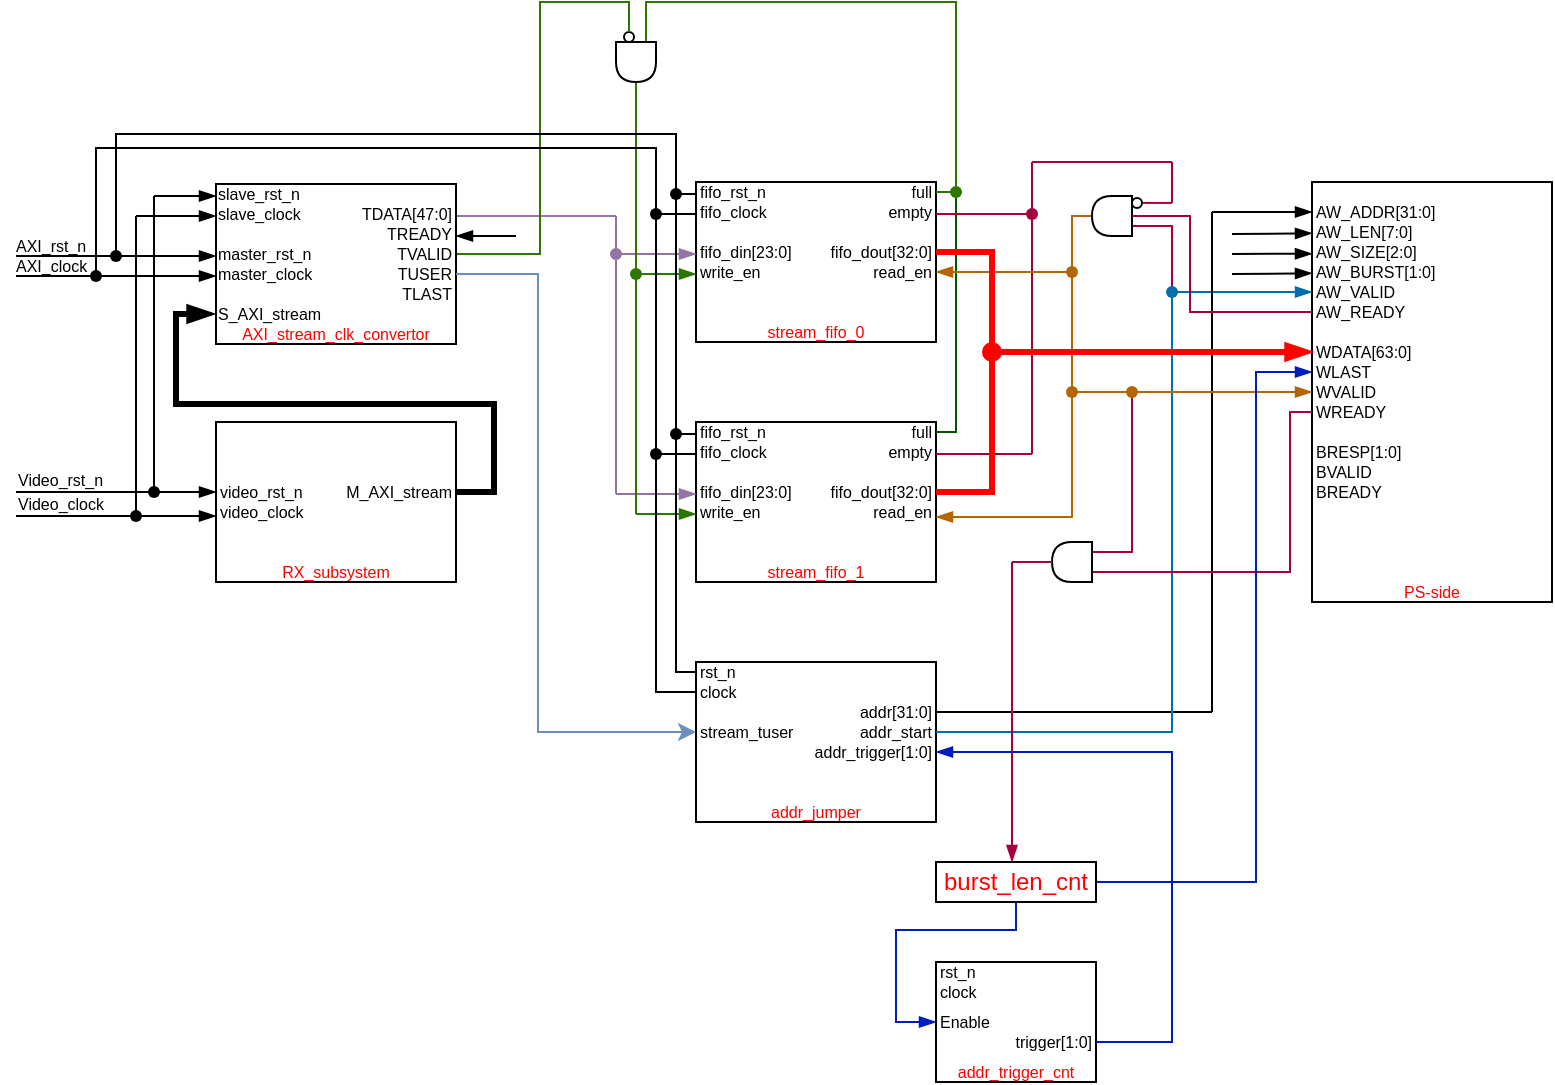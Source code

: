 <mxfile version="22.1.0" type="github">
  <diagram name="Page-1" id="T_trgYmUdFwbFkKvSS2j">
    <mxGraphModel dx="192" dy="68" grid="1" gridSize="1" guides="1" tooltips="1" connect="1" arrows="1" fold="1" page="1" pageScale="1" pageWidth="1100" pageHeight="850" math="0" shadow="0">
      <root>
        <mxCell id="0" />
        <mxCell id="1" parent="0" />
        <mxCell id="fTM0DNvJYfySXZwp9rKw-4" value="" style="group;movable=0;resizable=0;rotatable=0;deletable=0;editable=0;locked=1;connectable=0;rounded=0;" parent="1" vertex="1" connectable="0">
          <mxGeometry x="502" y="200" width="120" height="80" as="geometry" />
        </mxCell>
        <mxCell id="fTM0DNvJYfySXZwp9rKw-5" value="" style="rounded=0;whiteSpace=wrap;html=1;points=[[0,0.25,0,0,0],[0,0.5,0,0,0],[0,0.75,0,0,0],[0.25,0,0,0,0],[0.25,1,0,0,0],[0.5,0,0,0,0],[0.5,1,0,0,0],[0.75,0,0,0,0],[0.75,1,0,0,0],[1,0,0,0,0],[1,0.25,0,0,0],[1,0.5,0,0,0],[1,0.75,0,0,0],[1,1,0,0,0]];movable=1;resizable=1;rotatable=1;deletable=1;editable=1;locked=0;connectable=1;" parent="fTM0DNvJYfySXZwp9rKw-4" vertex="1">
          <mxGeometry width="120" height="80" as="geometry" />
        </mxCell>
        <mxCell id="fTM0DNvJYfySXZwp9rKw-6" value="&lt;font style=&quot;font-size: 8px;&quot;&gt;fifo_din[23:0]&lt;/font&gt;" style="text;html=1;strokeColor=none;fillColor=none;align=left;verticalAlign=middle;whiteSpace=wrap;rounded=0;strokeWidth=0;fontSize=8;horizontal=1;movable=1;resizable=1;rotatable=1;deletable=1;editable=1;locked=0;connectable=1;" parent="fTM0DNvJYfySXZwp9rKw-4" vertex="1">
          <mxGeometry y="30" width="60" height="10" as="geometry" />
        </mxCell>
        <mxCell id="fTM0DNvJYfySXZwp9rKw-7" value="&lt;font style=&quot;font-size: 8px;&quot;&gt;write_en&lt;/font&gt;" style="text;html=1;strokeColor=none;fillColor=none;align=left;verticalAlign=middle;whiteSpace=wrap;rounded=0;strokeWidth=0;fontSize=8;horizontal=1;movable=1;resizable=1;rotatable=1;deletable=1;editable=1;locked=0;connectable=1;" parent="fTM0DNvJYfySXZwp9rKw-4" vertex="1">
          <mxGeometry y="40" width="60" height="10" as="geometry" />
        </mxCell>
        <mxCell id="fTM0DNvJYfySXZwp9rKw-8" value="&lt;font style=&quot;font-size: 8px;&quot;&gt;fifo_dout[32:0]&lt;/font&gt;" style="text;html=1;strokeColor=none;fillColor=none;align=right;verticalAlign=middle;whiteSpace=wrap;rounded=0;strokeWidth=0;fontSize=8;horizontal=1;movable=1;resizable=1;rotatable=1;deletable=1;editable=1;locked=0;connectable=1;" parent="fTM0DNvJYfySXZwp9rKw-4" vertex="1">
          <mxGeometry x="60" y="30" width="60" height="10" as="geometry" />
        </mxCell>
        <mxCell id="fTM0DNvJYfySXZwp9rKw-9" value="&lt;font style=&quot;font-size: 8px;&quot;&gt;full&lt;/font&gt;" style="text;html=1;strokeColor=none;fillColor=none;align=right;verticalAlign=middle;whiteSpace=wrap;rounded=0;strokeWidth=0;fontSize=8;horizontal=1;movable=1;resizable=1;rotatable=1;deletable=1;editable=1;locked=0;connectable=1;" parent="fTM0DNvJYfySXZwp9rKw-4" vertex="1">
          <mxGeometry x="60" width="60" height="10" as="geometry" />
        </mxCell>
        <mxCell id="fTM0DNvJYfySXZwp9rKw-10" value="&lt;font style=&quot;font-size: 8px;&quot;&gt;empty&lt;/font&gt;" style="text;html=1;strokeColor=none;fillColor=none;align=right;verticalAlign=middle;whiteSpace=wrap;rounded=0;strokeWidth=0;fontSize=8;horizontal=1;movable=1;resizable=1;rotatable=1;deletable=1;editable=1;locked=0;connectable=1;" parent="fTM0DNvJYfySXZwp9rKw-4" vertex="1">
          <mxGeometry x="60" y="10" width="60" height="10" as="geometry" />
        </mxCell>
        <mxCell id="fTM0DNvJYfySXZwp9rKw-11" value="&lt;font style=&quot;font-size: 8px;&quot;&gt;read_en&lt;/font&gt;" style="text;html=1;strokeColor=none;fillColor=none;align=right;verticalAlign=middle;whiteSpace=wrap;rounded=0;strokeWidth=0;fontSize=8;horizontal=1;movable=1;resizable=1;rotatable=1;deletable=1;editable=1;locked=0;connectable=1;" parent="fTM0DNvJYfySXZwp9rKw-4" vertex="1">
          <mxGeometry x="60" y="40" width="60" height="10" as="geometry" />
        </mxCell>
        <mxCell id="fTM0DNvJYfySXZwp9rKw-12" value="fifo_clock" style="text;html=1;strokeColor=none;fillColor=none;align=left;verticalAlign=middle;whiteSpace=wrap;rounded=0;strokeWidth=0;fontSize=8;horizontal=1;movable=1;resizable=1;rotatable=1;deletable=1;editable=1;locked=0;connectable=1;" parent="fTM0DNvJYfySXZwp9rKw-4" vertex="1">
          <mxGeometry y="10" width="60" height="10" as="geometry" />
        </mxCell>
        <mxCell id="fTM0DNvJYfySXZwp9rKw-13" value="fifo_rst_n" style="text;html=1;strokeColor=none;fillColor=none;align=left;verticalAlign=middle;whiteSpace=wrap;rounded=0;strokeWidth=0;fontSize=8;horizontal=1;movable=1;resizable=1;rotatable=1;deletable=1;editable=1;locked=0;connectable=1;" parent="fTM0DNvJYfySXZwp9rKw-4" vertex="1">
          <mxGeometry width="60" height="10" as="geometry" />
        </mxCell>
        <mxCell id="fTM0DNvJYfySXZwp9rKw-14" value="&lt;font color=&quot;#ff0000&quot;&gt;stream_fifo_0&lt;/font&gt;" style="text;html=1;strokeColor=none;fillColor=none;align=center;verticalAlign=middle;whiteSpace=wrap;rounded=0;fontSize=8;movable=1;resizable=1;rotatable=1;deletable=1;editable=1;locked=0;connectable=1;" parent="fTM0DNvJYfySXZwp9rKw-4" vertex="1">
          <mxGeometry x="30" y="70" width="60" height="10" as="geometry" />
        </mxCell>
        <mxCell id="fTM0DNvJYfySXZwp9rKw-15" value="" style="group;movable=0;resizable=0;rotatable=0;deletable=0;editable=0;locked=1;connectable=0;rounded=0;" parent="1" vertex="1" connectable="0">
          <mxGeometry x="502" y="440" width="120" height="80" as="geometry" />
        </mxCell>
        <mxCell id="fTM0DNvJYfySXZwp9rKw-16" value="" style="rounded=0;whiteSpace=wrap;html=1;movable=1;resizable=1;rotatable=1;deletable=1;editable=1;locked=0;connectable=1;" parent="fTM0DNvJYfySXZwp9rKw-15" vertex="1">
          <mxGeometry width="120" height="80" as="geometry" />
        </mxCell>
        <mxCell id="fTM0DNvJYfySXZwp9rKw-17" value="&lt;font style=&quot;font-size: 8px;&quot;&gt;stream_tuser&lt;/font&gt;" style="text;html=1;strokeColor=none;fillColor=none;align=left;verticalAlign=middle;whiteSpace=wrap;rounded=0;strokeWidth=0;fontSize=8;horizontal=1;movable=1;resizable=1;rotatable=1;deletable=1;editable=1;locked=0;connectable=1;" parent="fTM0DNvJYfySXZwp9rKw-15" vertex="1">
          <mxGeometry y="30" width="60" height="10" as="geometry" />
        </mxCell>
        <mxCell id="fTM0DNvJYfySXZwp9rKw-18" value="clock" style="text;html=1;strokeColor=none;fillColor=none;align=left;verticalAlign=middle;whiteSpace=wrap;rounded=0;strokeWidth=0;fontSize=8;horizontal=1;movable=1;resizable=1;rotatable=1;deletable=1;editable=1;locked=0;connectable=1;" parent="fTM0DNvJYfySXZwp9rKw-15" vertex="1">
          <mxGeometry y="10" width="60" height="10" as="geometry" />
        </mxCell>
        <mxCell id="fTM0DNvJYfySXZwp9rKw-19" value="rst_n" style="text;html=1;strokeColor=none;fillColor=none;align=left;verticalAlign=middle;whiteSpace=wrap;rounded=0;strokeWidth=0;fontSize=8;horizontal=1;movable=1;resizable=1;rotatable=1;deletable=1;editable=1;locked=0;connectable=1;" parent="fTM0DNvJYfySXZwp9rKw-15" vertex="1">
          <mxGeometry width="60" height="10" as="geometry" />
        </mxCell>
        <mxCell id="fTM0DNvJYfySXZwp9rKw-20" value="&lt;font style=&quot;font-size: 8px;&quot;&gt;addr_trigger[1:0]&lt;/font&gt;" style="text;html=1;strokeColor=none;fillColor=none;align=right;verticalAlign=middle;whiteSpace=wrap;rounded=0;strokeWidth=0;fontSize=8;horizontal=1;movable=1;resizable=1;rotatable=1;deletable=1;editable=1;locked=0;connectable=1;" parent="fTM0DNvJYfySXZwp9rKw-15" vertex="1">
          <mxGeometry x="60" y="40" width="60" height="10" as="geometry" />
        </mxCell>
        <mxCell id="fTM0DNvJYfySXZwp9rKw-21" value="addr_start" style="text;html=1;strokeColor=none;fillColor=none;align=right;verticalAlign=middle;whiteSpace=wrap;rounded=0;strokeWidth=0;fontSize=8;horizontal=1;movable=1;resizable=1;rotatable=1;deletable=1;editable=1;locked=0;connectable=1;" parent="fTM0DNvJYfySXZwp9rKw-15" vertex="1">
          <mxGeometry x="60" y="30" width="60" height="10" as="geometry" />
        </mxCell>
        <mxCell id="fTM0DNvJYfySXZwp9rKw-22" value="addr[31:0]" style="text;html=1;strokeColor=none;fillColor=none;align=right;verticalAlign=middle;whiteSpace=wrap;rounded=0;strokeWidth=0;fontSize=8;horizontal=1;movable=1;resizable=1;rotatable=1;deletable=1;editable=1;locked=0;connectable=1;" parent="fTM0DNvJYfySXZwp9rKw-15" vertex="1">
          <mxGeometry x="60" y="20" width="60" height="10" as="geometry" />
        </mxCell>
        <mxCell id="fTM0DNvJYfySXZwp9rKw-23" value="&lt;font color=&quot;#ff0000&quot;&gt;addr_jumper&lt;/font&gt;" style="text;html=1;strokeColor=none;fillColor=none;align=center;verticalAlign=middle;whiteSpace=wrap;rounded=0;fontSize=8;movable=1;resizable=1;rotatable=1;deletable=1;editable=1;locked=0;connectable=1;" parent="fTM0DNvJYfySXZwp9rKw-15" vertex="1">
          <mxGeometry x="30" y="70" width="60" height="10" as="geometry" />
        </mxCell>
        <mxCell id="fTM0DNvJYfySXZwp9rKw-24" value="" style="group;movable=0;resizable=0;rotatable=0;deletable=0;editable=0;locked=1;connectable=0;rounded=0;" parent="1" vertex="1" connectable="0">
          <mxGeometry x="502" y="320" width="120" height="80" as="geometry" />
        </mxCell>
        <mxCell id="fTM0DNvJYfySXZwp9rKw-25" value="" style="rounded=0;whiteSpace=wrap;html=1;points=[[0,0.25,0,0,0],[0,0.5,0,0,0],[0,0.75,0,0,0],[0.25,0,0,0,0],[0.25,1,0,0,0],[0.5,0,0,0,0],[0.5,1,0,0,0],[0.75,0,0,0,0],[0.75,1,0,0,0],[1,0,0,0,0],[1,0.25,0,0,0],[1,0.5,0,0,0],[1,0.75,0,0,0],[1,1,0,0,0]];movable=1;resizable=1;rotatable=1;deletable=1;editable=1;locked=0;connectable=1;" parent="fTM0DNvJYfySXZwp9rKw-24" vertex="1">
          <mxGeometry width="120" height="80" as="geometry" />
        </mxCell>
        <mxCell id="fTM0DNvJYfySXZwp9rKw-26" value="&lt;font style=&quot;font-size: 8px;&quot;&gt;fifo_din[23:0]&lt;/font&gt;" style="text;html=1;strokeColor=none;fillColor=none;align=left;verticalAlign=middle;whiteSpace=wrap;rounded=0;strokeWidth=0;fontSize=8;horizontal=1;movable=1;resizable=1;rotatable=1;deletable=1;editable=1;locked=0;connectable=1;" parent="fTM0DNvJYfySXZwp9rKw-24" vertex="1">
          <mxGeometry y="30" width="60" height="10" as="geometry" />
        </mxCell>
        <mxCell id="fTM0DNvJYfySXZwp9rKw-27" value="&lt;font style=&quot;font-size: 8px;&quot;&gt;write_en&lt;/font&gt;" style="text;html=1;strokeColor=none;fillColor=none;align=left;verticalAlign=middle;whiteSpace=wrap;rounded=0;strokeWidth=0;fontSize=8;horizontal=1;movable=1;resizable=1;rotatable=1;deletable=1;editable=1;locked=0;connectable=1;" parent="fTM0DNvJYfySXZwp9rKw-24" vertex="1">
          <mxGeometry y="40" width="60" height="10" as="geometry" />
        </mxCell>
        <mxCell id="fTM0DNvJYfySXZwp9rKw-28" value="&lt;font style=&quot;font-size: 8px;&quot;&gt;fifo_dout[32:0]&lt;/font&gt;" style="text;html=1;strokeColor=none;fillColor=none;align=right;verticalAlign=middle;whiteSpace=wrap;rounded=0;strokeWidth=0;fontSize=8;horizontal=1;movable=1;resizable=1;rotatable=1;deletable=1;editable=1;locked=0;connectable=1;" parent="fTM0DNvJYfySXZwp9rKw-24" vertex="1">
          <mxGeometry x="60" y="30" width="60" height="10" as="geometry" />
        </mxCell>
        <mxCell id="fTM0DNvJYfySXZwp9rKw-29" value="&lt;font style=&quot;font-size: 8px;&quot;&gt;full&lt;/font&gt;" style="text;html=1;strokeColor=none;fillColor=none;align=right;verticalAlign=middle;whiteSpace=wrap;rounded=0;strokeWidth=0;fontSize=8;horizontal=1;movable=1;resizable=1;rotatable=1;deletable=1;editable=1;locked=0;connectable=1;" parent="fTM0DNvJYfySXZwp9rKw-24" vertex="1">
          <mxGeometry x="60" width="60" height="10" as="geometry" />
        </mxCell>
        <mxCell id="fTM0DNvJYfySXZwp9rKw-30" value="&lt;font style=&quot;font-size: 8px;&quot;&gt;empty&lt;/font&gt;" style="text;html=1;strokeColor=none;fillColor=none;align=right;verticalAlign=middle;whiteSpace=wrap;rounded=0;strokeWidth=0;fontSize=8;horizontal=1;movable=1;resizable=1;rotatable=1;deletable=1;editable=1;locked=0;connectable=1;" parent="fTM0DNvJYfySXZwp9rKw-24" vertex="1">
          <mxGeometry x="60" y="10" width="60" height="10" as="geometry" />
        </mxCell>
        <mxCell id="fTM0DNvJYfySXZwp9rKw-31" value="&lt;font style=&quot;font-size: 8px;&quot;&gt;read_en&lt;/font&gt;" style="text;html=1;strokeColor=none;fillColor=none;align=right;verticalAlign=middle;whiteSpace=wrap;rounded=0;strokeWidth=0;fontSize=8;horizontal=1;movable=1;resizable=1;rotatable=1;deletable=1;editable=1;locked=0;connectable=1;" parent="fTM0DNvJYfySXZwp9rKw-24" vertex="1">
          <mxGeometry x="60" y="40" width="60" height="10" as="geometry" />
        </mxCell>
        <mxCell id="fTM0DNvJYfySXZwp9rKw-32" value="fifo_clock" style="text;html=1;strokeColor=none;fillColor=none;align=left;verticalAlign=middle;whiteSpace=wrap;rounded=0;strokeWidth=0;fontSize=8;horizontal=1;movable=1;resizable=1;rotatable=1;deletable=1;editable=1;locked=0;connectable=1;" parent="fTM0DNvJYfySXZwp9rKw-24" vertex="1">
          <mxGeometry y="10" width="60" height="10" as="geometry" />
        </mxCell>
        <mxCell id="fTM0DNvJYfySXZwp9rKw-33" value="fifo_rst_n" style="text;html=1;strokeColor=none;fillColor=none;align=left;verticalAlign=middle;whiteSpace=wrap;rounded=0;strokeWidth=0;fontSize=8;horizontal=1;movable=1;resizable=1;rotatable=1;deletable=1;editable=1;locked=0;connectable=1;" parent="fTM0DNvJYfySXZwp9rKw-24" vertex="1">
          <mxGeometry width="60" height="10" as="geometry" />
        </mxCell>
        <mxCell id="fTM0DNvJYfySXZwp9rKw-34" value="&lt;font color=&quot;#ff0000&quot;&gt;stream_fifo_1&lt;/font&gt;" style="text;html=1;strokeColor=none;fillColor=none;align=center;verticalAlign=middle;whiteSpace=wrap;rounded=0;fontSize=8;movable=1;resizable=1;rotatable=1;deletable=1;editable=1;locked=0;connectable=1;" parent="fTM0DNvJYfySXZwp9rKw-24" vertex="1">
          <mxGeometry x="30" y="70" width="60" height="10" as="geometry" />
        </mxCell>
        <mxCell id="fTM0DNvJYfySXZwp9rKw-48" value="" style="group;movable=1;resizable=1;rotatable=1;deletable=1;editable=1;locked=0;connectable=1;rounded=0;" parent="1" vertex="1" connectable="0">
          <mxGeometry x="262" y="320" width="120" height="80" as="geometry" />
        </mxCell>
        <mxCell id="fTM0DNvJYfySXZwp9rKw-49" value="" style="rounded=0;whiteSpace=wrap;html=1;movable=1;resizable=1;rotatable=1;deletable=1;editable=1;locked=0;connectable=1;container=0;" parent="fTM0DNvJYfySXZwp9rKw-48" vertex="1">
          <mxGeometry width="120" height="80" as="geometry" />
        </mxCell>
        <mxCell id="fTM0DNvJYfySXZwp9rKw-50" value="&lt;font style=&quot;font-size: 8px;&quot;&gt;video_rst_n&lt;/font&gt;" style="text;html=1;strokeColor=none;fillColor=none;align=left;verticalAlign=middle;whiteSpace=wrap;rounded=0;strokeWidth=0;fontSize=8;horizontal=1;movable=1;resizable=1;rotatable=1;deletable=1;editable=1;locked=0;connectable=1;container=0;" parent="fTM0DNvJYfySXZwp9rKw-48" vertex="1">
          <mxGeometry y="30" width="60" height="10" as="geometry" />
        </mxCell>
        <mxCell id="fTM0DNvJYfySXZwp9rKw-51" value="M_AXI_stream" style="text;html=1;strokeColor=none;fillColor=none;align=right;verticalAlign=middle;whiteSpace=wrap;rounded=0;strokeWidth=0;fontSize=8;horizontal=1;movable=1;resizable=1;rotatable=1;deletable=1;editable=1;locked=0;connectable=1;container=0;" parent="fTM0DNvJYfySXZwp9rKw-48" vertex="1">
          <mxGeometry x="60" y="30" width="60" height="10" as="geometry" />
        </mxCell>
        <mxCell id="fTM0DNvJYfySXZwp9rKw-52" value="&lt;font color=&quot;#ff0000&quot;&gt;RX_subsystem&lt;/font&gt;" style="text;html=1;strokeColor=none;fillColor=none;align=center;verticalAlign=middle;whiteSpace=wrap;rounded=0;fontSize=8;movable=1;resizable=1;rotatable=1;deletable=1;editable=1;locked=0;connectable=1;container=0;" parent="fTM0DNvJYfySXZwp9rKw-48" vertex="1">
          <mxGeometry x="30" y="70" width="60" height="10" as="geometry" />
        </mxCell>
        <mxCell id="fTM0DNvJYfySXZwp9rKw-53" value="&lt;font style=&quot;font-size: 8px;&quot;&gt;video_clock&lt;/font&gt;" style="text;html=1;strokeColor=none;fillColor=none;align=left;verticalAlign=middle;whiteSpace=wrap;rounded=0;strokeWidth=0;fontSize=8;horizontal=1;movable=1;resizable=1;rotatable=1;deletable=1;editable=1;locked=0;connectable=1;container=0;" parent="fTM0DNvJYfySXZwp9rKw-48" vertex="1">
          <mxGeometry y="40" width="60" height="10" as="geometry" />
        </mxCell>
        <mxCell id="fTM0DNvJYfySXZwp9rKw-59" value="" style="endArrow=blockThin;html=1;rounded=0;endFill=1;movable=1;resizable=1;rotatable=1;deletable=1;editable=1;locked=0;connectable=1;" parent="1" edge="1">
          <mxGeometry width="50" height="50" relative="1" as="geometry">
            <mxPoint x="231" y="207" as="sourcePoint" />
            <mxPoint x="262" y="207" as="targetPoint" />
          </mxGeometry>
        </mxCell>
        <mxCell id="fTM0DNvJYfySXZwp9rKw-60" value="" style="endArrow=blockThin;html=1;rounded=0;endFill=1;movable=1;resizable=1;rotatable=1;deletable=1;editable=1;locked=0;connectable=1;" parent="1" edge="1">
          <mxGeometry width="50" height="50" relative="1" as="geometry">
            <mxPoint x="222" y="217" as="sourcePoint" />
            <mxPoint x="262" y="217" as="targetPoint" />
          </mxGeometry>
        </mxCell>
        <mxCell id="fTM0DNvJYfySXZwp9rKw-61" value="" style="endArrow=blockThin;html=1;rounded=0;endFill=1;movable=1;resizable=1;rotatable=1;deletable=1;editable=1;locked=0;connectable=1;" parent="1" edge="1">
          <mxGeometry width="50" height="50" relative="1" as="geometry">
            <mxPoint x="162" y="237" as="sourcePoint" />
            <mxPoint x="262" y="237" as="targetPoint" />
          </mxGeometry>
        </mxCell>
        <mxCell id="fTM0DNvJYfySXZwp9rKw-62" value="" style="endArrow=blockThin;html=1;rounded=0;endFill=1;movable=1;resizable=1;rotatable=1;deletable=1;editable=1;locked=0;connectable=1;" parent="1" source="fTM0DNvJYfySXZwp9rKw-103" edge="1">
          <mxGeometry width="50" height="50" relative="1" as="geometry">
            <mxPoint x="162" y="247" as="sourcePoint" />
            <mxPoint x="262" y="247" as="targetPoint" />
          </mxGeometry>
        </mxCell>
        <mxCell id="fTM0DNvJYfySXZwp9rKw-63" value="" style="endArrow=none;html=1;rounded=0;startArrow=none;startFill=0;movable=1;resizable=1;rotatable=1;deletable=1;editable=1;locked=0;connectable=1;" parent="1" edge="1">
          <mxGeometry width="50" height="50" relative="1" as="geometry">
            <mxPoint x="231" y="207" as="sourcePoint" />
            <mxPoint x="231" y="355" as="targetPoint" />
          </mxGeometry>
        </mxCell>
        <mxCell id="fTM0DNvJYfySXZwp9rKw-64" value="" style="endArrow=none;html=1;rounded=0;startArrow=none;startFill=0;movable=1;resizable=1;rotatable=1;deletable=1;editable=1;locked=0;connectable=1;" parent="1" edge="1">
          <mxGeometry width="50" height="50" relative="1" as="geometry">
            <mxPoint x="222" y="217" as="sourcePoint" />
            <mxPoint x="222" y="367" as="targetPoint" />
          </mxGeometry>
        </mxCell>
        <mxCell id="fTM0DNvJYfySXZwp9rKw-65" value="" style="endArrow=blockThin;html=1;rounded=0;endFill=1;movable=1;resizable=1;rotatable=1;deletable=1;editable=1;locked=0;connectable=1;entryX=0;entryY=0.5;entryDx=0;entryDy=0;" parent="1" target="fTM0DNvJYfySXZwp9rKw-50" edge="1" source="DFjxJVPFyk8L71EdaPLH-11">
          <mxGeometry width="50" height="50" relative="1" as="geometry">
            <mxPoint x="162" y="355" as="sourcePoint" />
            <mxPoint x="262" y="355" as="targetPoint" />
          </mxGeometry>
        </mxCell>
        <mxCell id="fTM0DNvJYfySXZwp9rKw-66" value="" style="endArrow=blockThin;html=1;rounded=0;endFill=1;movable=1;resizable=1;rotatable=1;deletable=1;editable=1;locked=0;connectable=1;" parent="1" edge="1" source="DFjxJVPFyk8L71EdaPLH-13">
          <mxGeometry width="50" height="50" relative="1" as="geometry">
            <mxPoint x="162" y="367" as="sourcePoint" />
            <mxPoint x="262" y="367" as="targetPoint" />
          </mxGeometry>
        </mxCell>
        <mxCell id="fTM0DNvJYfySXZwp9rKw-67" value="Video_rst_n" style="text;html=1;strokeColor=none;fillColor=none;align=left;verticalAlign=middle;whiteSpace=wrap;rounded=0;strokeWidth=0;fontSize=8;horizontal=1;movable=1;resizable=1;rotatable=1;deletable=1;editable=1;locked=0;connectable=1;container=0;" parent="1" vertex="1">
          <mxGeometry x="161" y="344" width="60" height="10" as="geometry" />
        </mxCell>
        <mxCell id="fTM0DNvJYfySXZwp9rKw-68" value="Video_clock" style="text;html=1;strokeColor=none;fillColor=none;align=left;verticalAlign=middle;whiteSpace=wrap;rounded=0;strokeWidth=0;fontSize=8;horizontal=1;movable=1;resizable=1;rotatable=1;deletable=1;editable=1;locked=0;connectable=1;container=0;" parent="1" vertex="1">
          <mxGeometry x="161" y="356" width="60" height="10" as="geometry" />
        </mxCell>
        <mxCell id="fTM0DNvJYfySXZwp9rKw-69" value="AXI_rst_n" style="text;html=1;strokeColor=none;fillColor=none;align=left;verticalAlign=middle;whiteSpace=wrap;rounded=0;strokeWidth=0;fontSize=8;horizontal=1;movable=0;resizable=0;rotatable=0;deletable=0;editable=0;locked=1;connectable=0;container=0;" parent="1" vertex="1">
          <mxGeometry x="160" y="227" width="60" height="10" as="geometry" />
        </mxCell>
        <mxCell id="fTM0DNvJYfySXZwp9rKw-70" value="AXI_clock" style="text;html=1;strokeColor=none;fillColor=none;align=left;verticalAlign=middle;whiteSpace=wrap;rounded=0;strokeWidth=0;fontSize=8;horizontal=1;movable=1;resizable=1;rotatable=1;deletable=1;editable=1;locked=0;connectable=1;container=0;" parent="1" vertex="1">
          <mxGeometry x="160" y="237" width="60" height="10" as="geometry" />
        </mxCell>
        <mxCell id="fTM0DNvJYfySXZwp9rKw-79" value="" style="endArrow=none;html=1;rounded=0;endFill=0;movable=1;resizable=1;rotatable=1;deletable=1;editable=1;locked=0;connectable=1;" parent="1" edge="1">
          <mxGeometry width="50" height="50" relative="1" as="geometry">
            <mxPoint x="502" y="336" as="sourcePoint" />
            <mxPoint x="482" y="336" as="targetPoint" />
          </mxGeometry>
        </mxCell>
        <mxCell id="fTM0DNvJYfySXZwp9rKw-80" value="" style="endArrow=none;html=1;rounded=0;endFill=0;movable=1;resizable=1;rotatable=1;deletable=1;editable=1;locked=0;connectable=1;" parent="1" edge="1">
          <mxGeometry width="50" height="50" relative="1" as="geometry">
            <mxPoint x="502" y="326" as="sourcePoint" />
            <mxPoint x="492" y="326" as="targetPoint" />
          </mxGeometry>
        </mxCell>
        <mxCell id="fTM0DNvJYfySXZwp9rKw-81" value="" style="endArrow=none;html=1;rounded=0;endFill=0;movable=1;resizable=1;rotatable=1;deletable=1;editable=1;locked=0;connectable=1;" parent="1" edge="1">
          <mxGeometry width="50" height="50" relative="1" as="geometry">
            <mxPoint x="502" y="216" as="sourcePoint" />
            <mxPoint x="482" y="216" as="targetPoint" />
          </mxGeometry>
        </mxCell>
        <mxCell id="fTM0DNvJYfySXZwp9rKw-82" value="" style="endArrow=none;html=1;rounded=0;endFill=0;movable=1;resizable=1;rotatable=1;deletable=1;editable=1;locked=0;connectable=1;" parent="1" edge="1">
          <mxGeometry width="50" height="50" relative="1" as="geometry">
            <mxPoint x="502" y="206" as="sourcePoint" />
            <mxPoint x="492" y="206" as="targetPoint" />
          </mxGeometry>
        </mxCell>
        <mxCell id="fTM0DNvJYfySXZwp9rKw-83" value="" style="endArrow=none;html=1;rounded=0;endFill=0;fillColor=#e1d5e7;strokeColor=#9673a6;movable=1;resizable=1;rotatable=1;deletable=1;editable=1;locked=0;connectable=1;" parent="1" edge="1">
          <mxGeometry width="50" height="50" relative="1" as="geometry">
            <mxPoint x="462" y="217" as="sourcePoint" />
            <mxPoint x="382" y="217" as="targetPoint" />
          </mxGeometry>
        </mxCell>
        <mxCell id="fTM0DNvJYfySXZwp9rKw-84" value="" style="endArrow=none;html=1;rounded=0;endFill=0;fillColor=#e1d5e7;strokeColor=#9673a6;movable=1;resizable=1;rotatable=1;deletable=1;editable=1;locked=0;connectable=1;" parent="1" edge="1">
          <mxGeometry width="50" height="50" relative="1" as="geometry">
            <mxPoint x="462" y="217" as="sourcePoint" />
            <mxPoint x="462" y="356" as="targetPoint" />
          </mxGeometry>
        </mxCell>
        <mxCell id="fTM0DNvJYfySXZwp9rKw-85" value="" style="endArrow=none;html=1;rounded=0;endFill=0;fillColor=#e1d5e7;strokeColor=#9673a6;startArrow=blockThin;startFill=1;movable=1;resizable=1;rotatable=1;deletable=1;editable=1;locked=0;connectable=1;" parent="1" edge="1">
          <mxGeometry width="50" height="50" relative="1" as="geometry">
            <mxPoint x="502" y="236" as="sourcePoint" />
            <mxPoint x="462" y="236" as="targetPoint" />
          </mxGeometry>
        </mxCell>
        <mxCell id="fTM0DNvJYfySXZwp9rKw-86" value="" style="endArrow=none;html=1;rounded=0;endFill=0;fillColor=#e1d5e7;strokeColor=#9673a6;startArrow=blockThin;startFill=1;movable=1;resizable=1;rotatable=1;deletable=1;editable=1;locked=0;connectable=1;" parent="1" edge="1">
          <mxGeometry width="50" height="50" relative="1" as="geometry">
            <mxPoint x="502" y="356" as="sourcePoint" />
            <mxPoint x="462" y="356" as="targetPoint" />
          </mxGeometry>
        </mxCell>
        <mxCell id="fTM0DNvJYfySXZwp9rKw-87" value="" style="endArrow=blockThin;html=1;rounded=0;endFill=1;fillColor=#e1d5e7;strokeColor=#000000;startArrow=none;startFill=0;movable=1;resizable=1;rotatable=1;deletable=1;editable=1;locked=0;connectable=1;" parent="1" edge="1">
          <mxGeometry width="50" height="50" relative="1" as="geometry">
            <mxPoint x="412" y="227" as="sourcePoint" />
            <mxPoint x="382" y="227" as="targetPoint" />
          </mxGeometry>
        </mxCell>
        <mxCell id="fTM0DNvJYfySXZwp9rKw-93" value="" style="endArrow=none;html=1;rounded=0;endFill=0;fillColor=#60a917;strokeColor=#2D7600;movable=1;resizable=1;rotatable=1;deletable=1;editable=1;locked=0;connectable=1;" parent="1" edge="1">
          <mxGeometry width="50" height="50" relative="1" as="geometry">
            <mxPoint x="472" y="150" as="sourcePoint" />
            <mxPoint x="472" y="366" as="targetPoint" />
          </mxGeometry>
        </mxCell>
        <mxCell id="fTM0DNvJYfySXZwp9rKw-99" value="" style="endArrow=none;html=1;rounded=0;endFill=0;fillColor=#60a917;strokeColor=#2D7600;movable=1;resizable=1;rotatable=1;deletable=1;editable=1;locked=0;connectable=1;" parent="1" edge="1">
          <mxGeometry width="50" height="50" relative="1" as="geometry">
            <mxPoint x="632" y="205" as="sourcePoint" />
            <mxPoint x="622" y="205" as="targetPoint" />
          </mxGeometry>
        </mxCell>
        <mxCell id="fTM0DNvJYfySXZwp9rKw-101" value="" style="endArrow=none;html=1;rounded=0;endFill=0;fillColor=#60a917;strokeColor=#2D7600;startArrow=blockThin;startFill=1;movable=1;resizable=1;rotatable=1;deletable=1;editable=1;locked=0;connectable=1;" parent="1" edge="1">
          <mxGeometry width="50" height="50" relative="1" as="geometry">
            <mxPoint x="502" y="246" as="sourcePoint" />
            <mxPoint x="472" y="246" as="targetPoint" />
          </mxGeometry>
        </mxCell>
        <mxCell id="fTM0DNvJYfySXZwp9rKw-102" value="" style="endArrow=none;html=1;rounded=0;endFill=0;fillColor=#60a917;strokeColor=#2D7600;startArrow=blockThin;startFill=1;movable=1;resizable=1;rotatable=1;deletable=1;editable=1;locked=0;connectable=1;" parent="1" edge="1">
          <mxGeometry width="50" height="50" relative="1" as="geometry">
            <mxPoint x="502" y="366" as="sourcePoint" />
            <mxPoint x="472" y="366" as="targetPoint" />
          </mxGeometry>
        </mxCell>
        <mxCell id="fTM0DNvJYfySXZwp9rKw-105" value="" style="shape=waypoint;sketch=0;fillStyle=solid;size=6;pointerEvents=1;points=[];fillColor=none;resizable=1;rotatable=1;perimeter=centerPerimeter;snapToPoint=1;movable=1;deletable=1;editable=1;locked=0;connectable=1;" parent="1" vertex="1">
          <mxGeometry x="482" y="195" width="20" height="22" as="geometry" />
        </mxCell>
        <mxCell id="fTM0DNvJYfySXZwp9rKw-106" value="" style="shape=waypoint;sketch=0;fillStyle=solid;size=6;pointerEvents=1;points=[];fillColor=none;resizable=1;rotatable=1;perimeter=centerPerimeter;snapToPoint=1;movable=1;deletable=1;editable=1;locked=0;connectable=1;" parent="1" vertex="1">
          <mxGeometry x="472" y="206" width="20" height="20" as="geometry" />
        </mxCell>
        <mxCell id="rp5CnQPVf0M-Nyt8Gne1-17" style="edgeStyle=orthogonalEdgeStyle;rounded=0;orthogonalLoop=1;jettySize=auto;html=1;entryX=0;entryY=0.5;entryDx=0;entryDy=0;endArrow=none;endFill=0;" parent="1" source="fTM0DNvJYfySXZwp9rKw-107" target="fTM0DNvJYfySXZwp9rKw-19" edge="1">
          <mxGeometry relative="1" as="geometry">
            <mxPoint x="494" y="437.093" as="targetPoint" />
            <Array as="points">
              <mxPoint x="492" y="445" />
            </Array>
          </mxGeometry>
        </mxCell>
        <mxCell id="fTM0DNvJYfySXZwp9rKw-107" value="" style="shape=waypoint;sketch=0;fillStyle=solid;size=6;pointerEvents=1;points=[];fillColor=none;resizable=1;rotatable=1;perimeter=centerPerimeter;snapToPoint=1;movable=1;deletable=1;editable=1;locked=0;connectable=1;" parent="1" vertex="1">
          <mxGeometry x="482" y="316" width="20" height="20" as="geometry" />
        </mxCell>
        <mxCell id="DFjxJVPFyk8L71EdaPLH-10" style="edgeStyle=orthogonalEdgeStyle;rounded=0;orthogonalLoop=1;jettySize=auto;html=1;endArrow=none;endFill=0;entryX=0;entryY=0.5;entryDx=0;entryDy=0;" edge="1" parent="1" source="fTM0DNvJYfySXZwp9rKw-108" target="fTM0DNvJYfySXZwp9rKw-18">
          <mxGeometry relative="1" as="geometry">
            <mxPoint x="482" y="455" as="targetPoint" />
            <Array as="points">
              <mxPoint x="482" y="455" />
            </Array>
          </mxGeometry>
        </mxCell>
        <mxCell id="fTM0DNvJYfySXZwp9rKw-108" value="" style="shape=waypoint;sketch=0;fillStyle=solid;size=6;pointerEvents=1;points=[];fillColor=none;resizable=1;rotatable=1;perimeter=centerPerimeter;snapToPoint=1;movable=1;deletable=1;editable=1;locked=0;connectable=1;" parent="1" vertex="1">
          <mxGeometry x="472" y="326" width="20" height="20" as="geometry" />
        </mxCell>
        <mxCell id="rp5CnQPVf0M-Nyt8Gne1-4" style="edgeStyle=orthogonalEdgeStyle;rounded=0;orthogonalLoop=1;jettySize=auto;html=1;entryX=1;entryY=0.5;entryDx=0;entryDy=0;endArrow=none;endFill=0;fillColor=#008a00;strokeColor=#005700;" parent="1" source="fTM0DNvJYfySXZwp9rKw-109" target="fTM0DNvJYfySXZwp9rKw-29" edge="1">
          <mxGeometry relative="1" as="geometry">
            <mxPoint x="632" y="327.4" as="targetPoint" />
            <Array as="points">
              <mxPoint x="632" y="325" />
            </Array>
          </mxGeometry>
        </mxCell>
        <mxCell id="rp5CnQPVf0M-Nyt8Gne1-5" style="edgeStyle=orthogonalEdgeStyle;rounded=0;orthogonalLoop=1;jettySize=auto;html=1;entryX=0;entryY=0.25;entryDx=0;entryDy=0;endArrow=none;endFill=0;fillColor=#60a917;strokeColor=#2D7600;" parent="1" source="fTM0DNvJYfySXZwp9rKw-109" target="fTM0DNvJYfySXZwp9rKw-137" edge="1">
          <mxGeometry relative="1" as="geometry">
            <Array as="points">
              <mxPoint x="632" y="110" />
              <mxPoint x="477" y="110" />
            </Array>
          </mxGeometry>
        </mxCell>
        <mxCell id="fTM0DNvJYfySXZwp9rKw-109" value="" style="shape=waypoint;sketch=0;fillStyle=solid;size=6;pointerEvents=1;points=[];fillColor=#60a917;resizable=1;rotatable=1;perimeter=centerPerimeter;snapToPoint=1;fontColor=#ffffff;strokeColor=#2D7600;movable=1;deletable=1;editable=1;locked=0;connectable=1;" parent="1" vertex="1">
          <mxGeometry x="622" y="195" width="20" height="20" as="geometry" />
        </mxCell>
        <mxCell id="fTM0DNvJYfySXZwp9rKw-110" value="" style="shape=waypoint;sketch=0;fillStyle=solid;size=6;pointerEvents=1;points=[];fillColor=#60a917;resizable=1;rotatable=1;perimeter=centerPerimeter;snapToPoint=1;fontColor=#ffffff;strokeColor=#2D7600;movable=1;deletable=1;editable=1;locked=0;connectable=1;" parent="1" vertex="1">
          <mxGeometry x="462" y="236" width="20" height="20" as="geometry" />
        </mxCell>
        <mxCell id="fTM0DNvJYfySXZwp9rKw-111" value="" style="shape=waypoint;sketch=0;fillStyle=solid;size=6;pointerEvents=1;points=[];fillColor=#e1d5e7;resizable=1;rotatable=1;perimeter=centerPerimeter;snapToPoint=1;strokeColor=#9673a6;movable=1;deletable=1;editable=1;locked=0;connectable=1;" parent="1" vertex="1">
          <mxGeometry x="452" y="226" width="20" height="20" as="geometry" />
        </mxCell>
        <mxCell id="fTM0DNvJYfySXZwp9rKw-112" value="" style="group;movable=1;resizable=1;rotatable=1;deletable=1;editable=1;locked=0;connectable=1;" parent="1" vertex="1" connectable="0">
          <mxGeometry x="810" y="200" width="120" height="210" as="geometry" />
        </mxCell>
        <mxCell id="fTM0DNvJYfySXZwp9rKw-113" value="" style="rounded=0;whiteSpace=wrap;html=1;movable=1;resizable=1;rotatable=1;deletable=1;editable=1;locked=0;connectable=1;container=0;" parent="fTM0DNvJYfySXZwp9rKw-112" vertex="1">
          <mxGeometry width="120" height="210" as="geometry" />
        </mxCell>
        <mxCell id="fTM0DNvJYfySXZwp9rKw-114" value="&lt;font color=&quot;#ff0000&quot;&gt;PS-side&lt;/font&gt;" style="text;html=1;strokeColor=none;fillColor=none;align=center;verticalAlign=middle;whiteSpace=wrap;rounded=0;fontSize=8;movable=1;resizable=1;rotatable=1;deletable=1;editable=1;locked=0;connectable=1;container=0;" parent="fTM0DNvJYfySXZwp9rKw-112" vertex="1">
          <mxGeometry x="30" y="200" width="60" height="10" as="geometry" />
        </mxCell>
        <mxCell id="fTM0DNvJYfySXZwp9rKw-115" value="&lt;font style=&quot;font-size: 8px;&quot;&gt;AW_ADDR[31:0]&lt;/font&gt;" style="text;html=1;strokeColor=none;fillColor=none;align=left;verticalAlign=middle;whiteSpace=wrap;rounded=0;strokeWidth=0;fontSize=8;horizontal=1;movable=1;resizable=1;rotatable=1;deletable=1;editable=1;locked=0;connectable=1;container=0;" parent="fTM0DNvJYfySXZwp9rKw-112" vertex="1">
          <mxGeometry y="10" width="60" height="10" as="geometry" />
        </mxCell>
        <mxCell id="fTM0DNvJYfySXZwp9rKw-116" value="&lt;font style=&quot;font-size: 8px;&quot;&gt;AW_LEN[7:0]&lt;/font&gt;" style="text;html=1;strokeColor=none;fillColor=none;align=left;verticalAlign=middle;whiteSpace=wrap;rounded=0;strokeWidth=0;fontSize=8;horizontal=1;movable=1;resizable=1;rotatable=1;deletable=1;editable=1;locked=0;connectable=1;container=0;" parent="fTM0DNvJYfySXZwp9rKw-112" vertex="1">
          <mxGeometry y="20" width="60" height="10" as="geometry" />
        </mxCell>
        <mxCell id="fTM0DNvJYfySXZwp9rKw-117" value="&lt;font style=&quot;font-size: 8px;&quot;&gt;AW_SIZE[2:0]&lt;/font&gt;" style="text;html=1;strokeColor=none;fillColor=none;align=left;verticalAlign=middle;whiteSpace=wrap;rounded=0;strokeWidth=0;fontSize=8;horizontal=1;movable=1;resizable=1;rotatable=1;deletable=1;editable=1;locked=0;connectable=1;container=0;" parent="fTM0DNvJYfySXZwp9rKw-112" vertex="1">
          <mxGeometry y="30" width="60" height="10" as="geometry" />
        </mxCell>
        <mxCell id="fTM0DNvJYfySXZwp9rKw-118" value="&lt;font style=&quot;font-size: 8px;&quot;&gt;AW_BURST[1:0]&lt;/font&gt;" style="text;html=1;strokeColor=none;fillColor=none;align=left;verticalAlign=middle;whiteSpace=wrap;rounded=0;strokeWidth=0;fontSize=8;horizontal=1;movable=1;resizable=1;rotatable=1;deletable=1;editable=1;locked=0;connectable=1;container=0;" parent="fTM0DNvJYfySXZwp9rKw-112" vertex="1">
          <mxGeometry y="40" width="60" height="10" as="geometry" />
        </mxCell>
        <mxCell id="fTM0DNvJYfySXZwp9rKw-119" value="&lt;font style=&quot;font-size: 8px;&quot;&gt;AW_VALID&lt;/font&gt;" style="text;html=1;strokeColor=none;fillColor=none;align=left;verticalAlign=middle;whiteSpace=wrap;rounded=0;strokeWidth=0;fontSize=8;horizontal=1;movable=1;resizable=1;rotatable=1;deletable=1;editable=1;locked=0;connectable=1;container=0;" parent="fTM0DNvJYfySXZwp9rKw-112" vertex="1">
          <mxGeometry y="50" width="60" height="10" as="geometry" />
        </mxCell>
        <mxCell id="fTM0DNvJYfySXZwp9rKw-120" value="&lt;font style=&quot;font-size: 8px;&quot;&gt;AW_READY&lt;/font&gt;" style="text;html=1;strokeColor=none;fillColor=none;align=left;verticalAlign=middle;whiteSpace=wrap;rounded=0;strokeWidth=0;fontSize=8;horizontal=1;movable=1;resizable=1;rotatable=1;deletable=1;editable=1;locked=0;connectable=1;container=0;" parent="fTM0DNvJYfySXZwp9rKw-112" vertex="1">
          <mxGeometry y="60" width="60" height="10" as="geometry" />
        </mxCell>
        <mxCell id="fTM0DNvJYfySXZwp9rKw-121" value="&lt;font style=&quot;font-size: 8px;&quot;&gt;WDATA[63:0]&lt;/font&gt;" style="text;html=1;strokeColor=none;fillColor=none;align=left;verticalAlign=middle;whiteSpace=wrap;rounded=0;strokeWidth=0;fontSize=8;horizontal=1;movable=1;resizable=1;rotatable=1;deletable=1;editable=1;locked=0;connectable=1;container=0;" parent="fTM0DNvJYfySXZwp9rKw-112" vertex="1">
          <mxGeometry y="80" width="60" height="10" as="geometry" />
        </mxCell>
        <mxCell id="fTM0DNvJYfySXZwp9rKw-122" value="&lt;font style=&quot;font-size: 8px;&quot;&gt;WLAST&lt;/font&gt;" style="text;html=1;strokeColor=none;fillColor=none;align=left;verticalAlign=middle;whiteSpace=wrap;rounded=0;strokeWidth=0;fontSize=8;horizontal=1;movable=1;resizable=1;rotatable=1;deletable=1;editable=1;locked=0;connectable=1;container=0;" parent="fTM0DNvJYfySXZwp9rKw-112" vertex="1">
          <mxGeometry y="90" width="60" height="10" as="geometry" />
        </mxCell>
        <mxCell id="fTM0DNvJYfySXZwp9rKw-123" value="&lt;font style=&quot;font-size: 8px;&quot;&gt;WVALID&lt;/font&gt;" style="text;html=1;strokeColor=none;fillColor=none;align=left;verticalAlign=middle;whiteSpace=wrap;rounded=0;strokeWidth=0;fontSize=8;horizontal=1;movable=1;resizable=1;rotatable=1;deletable=1;editable=1;locked=0;connectable=1;container=0;" parent="fTM0DNvJYfySXZwp9rKw-112" vertex="1">
          <mxGeometry y="100" width="60" height="10" as="geometry" />
        </mxCell>
        <mxCell id="fTM0DNvJYfySXZwp9rKw-124" value="&lt;font style=&quot;font-size: 8px;&quot;&gt;WREADY&lt;/font&gt;" style="text;html=1;strokeColor=none;fillColor=none;align=left;verticalAlign=middle;whiteSpace=wrap;rounded=0;strokeWidth=0;fontSize=8;horizontal=1;movable=1;resizable=1;rotatable=1;deletable=1;editable=1;locked=0;connectable=1;container=0;" parent="fTM0DNvJYfySXZwp9rKw-112" vertex="1">
          <mxGeometry y="110" width="60" height="10" as="geometry" />
        </mxCell>
        <mxCell id="fTM0DNvJYfySXZwp9rKw-125" value="&lt;font style=&quot;font-size: 8px;&quot;&gt;BRESP[1:0]&lt;/font&gt;" style="text;html=1;strokeColor=none;fillColor=none;align=left;verticalAlign=middle;whiteSpace=wrap;rounded=0;strokeWidth=0;fontSize=8;horizontal=1;movable=1;resizable=1;rotatable=1;deletable=1;editable=1;locked=0;connectable=1;container=0;" parent="fTM0DNvJYfySXZwp9rKw-112" vertex="1">
          <mxGeometry y="130" width="60" height="10" as="geometry" />
        </mxCell>
        <mxCell id="fTM0DNvJYfySXZwp9rKw-126" value="&lt;font style=&quot;font-size: 8px;&quot;&gt;BVALID&lt;/font&gt;" style="text;html=1;strokeColor=none;fillColor=none;align=left;verticalAlign=middle;whiteSpace=wrap;rounded=0;strokeWidth=0;fontSize=8;horizontal=1;movable=1;resizable=1;rotatable=1;deletable=1;editable=1;locked=0;connectable=1;container=0;" parent="fTM0DNvJYfySXZwp9rKw-112" vertex="1">
          <mxGeometry y="140" width="60" height="10" as="geometry" />
        </mxCell>
        <mxCell id="fTM0DNvJYfySXZwp9rKw-127" value="&lt;font style=&quot;font-size: 8px;&quot;&gt;BREADY&lt;/font&gt;" style="text;html=1;strokeColor=none;fillColor=none;align=left;verticalAlign=middle;whiteSpace=wrap;rounded=0;strokeWidth=0;fontSize=8;horizontal=1;movable=1;resizable=1;rotatable=1;deletable=1;editable=1;locked=0;connectable=1;container=0;" parent="fTM0DNvJYfySXZwp9rKw-112" vertex="1">
          <mxGeometry y="150" width="60" height="10" as="geometry" />
        </mxCell>
        <mxCell id="fTM0DNvJYfySXZwp9rKw-128" value="" style="endArrow=none;html=1;rounded=0;endFill=0;movable=1;resizable=1;rotatable=1;deletable=1;editable=1;locked=0;connectable=1;" parent="1" edge="1">
          <mxGeometry width="50" height="50" relative="1" as="geometry">
            <mxPoint x="760" y="465" as="sourcePoint" />
            <mxPoint x="622" y="465" as="targetPoint" />
          </mxGeometry>
        </mxCell>
        <mxCell id="fTM0DNvJYfySXZwp9rKw-129" value="" style="endArrow=blockThin;html=1;rounded=0;endFill=1;movable=1;resizable=1;rotatable=1;deletable=1;editable=1;locked=0;connectable=1;" parent="1" edge="1">
          <mxGeometry width="50" height="50" relative="1" as="geometry">
            <mxPoint x="760" y="215" as="sourcePoint" />
            <mxPoint x="810" y="215" as="targetPoint" />
          </mxGeometry>
        </mxCell>
        <mxCell id="fTM0DNvJYfySXZwp9rKw-130" value="" style="endArrow=blockThin;html=1;rounded=0;endFill=1;movable=1;resizable=1;rotatable=1;deletable=1;editable=1;locked=0;connectable=1;" parent="1" edge="1">
          <mxGeometry width="50" height="50" relative="1" as="geometry">
            <mxPoint x="770" y="226" as="sourcePoint" />
            <mxPoint x="810" y="225.68" as="targetPoint" />
          </mxGeometry>
        </mxCell>
        <mxCell id="fTM0DNvJYfySXZwp9rKw-131" value="" style="endArrow=blockThin;html=1;rounded=0;endFill=1;movable=1;resizable=1;rotatable=1;deletable=1;editable=1;locked=0;connectable=1;" parent="1" edge="1">
          <mxGeometry width="50" height="50" relative="1" as="geometry">
            <mxPoint x="770" y="236" as="sourcePoint" />
            <mxPoint x="810" y="235.84" as="targetPoint" />
          </mxGeometry>
        </mxCell>
        <mxCell id="fTM0DNvJYfySXZwp9rKw-132" value="" style="endArrow=blockThin;html=1;rounded=0;endFill=1;movable=1;resizable=1;rotatable=1;deletable=1;editable=1;locked=0;connectable=1;" parent="1" edge="1">
          <mxGeometry width="50" height="50" relative="1" as="geometry">
            <mxPoint x="770" y="246" as="sourcePoint" />
            <mxPoint x="810" y="245.68" as="targetPoint" />
          </mxGeometry>
        </mxCell>
        <mxCell id="fTM0DNvJYfySXZwp9rKw-135" value="" style="endArrow=none;html=1;rounded=0;endFill=0;movable=1;resizable=1;rotatable=1;deletable=1;editable=1;locked=0;connectable=1;fillColor=#1ba1e2;strokeColor=#006EAF;startArrow=blockThin;startFill=1;" parent="1" edge="1">
          <mxGeometry width="50" height="50" relative="1" as="geometry">
            <mxPoint x="810" y="255" as="sourcePoint" />
            <mxPoint x="740" y="255" as="targetPoint" />
          </mxGeometry>
        </mxCell>
        <mxCell id="fTM0DNvJYfySXZwp9rKw-136" value="" style="group;movable=1;resizable=1;rotatable=1;deletable=1;editable=1;locked=0;connectable=1;" parent="1" vertex="1" connectable="0">
          <mxGeometry x="462" y="125" width="20" height="25" as="geometry" />
        </mxCell>
        <mxCell id="fTM0DNvJYfySXZwp9rKw-137" value="" style="shape=delay;whiteSpace=wrap;html=1;rotation=90;rounded=0;movable=1;resizable=1;rotatable=1;deletable=1;editable=1;locked=0;connectable=1;" parent="fTM0DNvJYfySXZwp9rKw-136" vertex="1">
          <mxGeometry y="5" width="20" height="20" as="geometry" />
        </mxCell>
        <mxCell id="fTM0DNvJYfySXZwp9rKw-138" value="" style="ellipse;whiteSpace=wrap;html=1;aspect=fixed;movable=1;resizable=1;rotatable=1;deletable=1;editable=1;locked=0;connectable=1;" parent="fTM0DNvJYfySXZwp9rKw-136" vertex="1">
          <mxGeometry x="4" width="5" height="5" as="geometry" />
        </mxCell>
        <mxCell id="fTM0DNvJYfySXZwp9rKw-143" value="" style="endArrow=none;html=1;rounded=0;endFill=0;fillColor=#d80073;strokeColor=#A50040;movable=1;resizable=1;rotatable=1;deletable=1;editable=1;locked=0;connectable=1;" parent="1" edge="1">
          <mxGeometry width="50" height="50" relative="1" as="geometry">
            <mxPoint x="740" y="210.46" as="sourcePoint" />
            <mxPoint x="725" y="210.46" as="targetPoint" />
          </mxGeometry>
        </mxCell>
        <mxCell id="fTM0DNvJYfySXZwp9rKw-145" value="" style="endArrow=none;html=1;rounded=0;endFill=0;fillColor=#d80073;strokeColor=#A50040;movable=1;resizable=1;rotatable=1;deletable=1;editable=1;locked=0;connectable=1;" parent="1" edge="1">
          <mxGeometry width="50" height="50" relative="1" as="geometry">
            <mxPoint x="740" y="190" as="sourcePoint" />
            <mxPoint x="740" y="210.46" as="targetPoint" />
          </mxGeometry>
        </mxCell>
        <mxCell id="fTM0DNvJYfySXZwp9rKw-146" value="" style="endArrow=none;html=1;rounded=0;endFill=0;fillColor=#d80073;strokeColor=#A50040;movable=1;resizable=1;rotatable=1;deletable=1;editable=1;locked=0;connectable=1;" parent="1" edge="1">
          <mxGeometry width="50" height="50" relative="1" as="geometry">
            <mxPoint x="670" y="190" as="sourcePoint" />
            <mxPoint x="740" y="190" as="targetPoint" />
          </mxGeometry>
        </mxCell>
        <mxCell id="fTM0DNvJYfySXZwp9rKw-147" value="" style="endArrow=none;html=1;rounded=0;endFill=0;fillColor=#d80073;strokeColor=#A50040;movable=1;resizable=1;rotatable=1;deletable=1;editable=1;locked=0;connectable=1;" parent="1" edge="1">
          <mxGeometry width="50" height="50" relative="1" as="geometry">
            <mxPoint x="622" y="216" as="sourcePoint" />
            <mxPoint x="670" y="216" as="targetPoint" />
          </mxGeometry>
        </mxCell>
        <mxCell id="fTM0DNvJYfySXZwp9rKw-148" value="" style="endArrow=none;html=1;rounded=0;endFill=0;fillColor=#d80073;strokeColor=#A50040;movable=1;resizable=1;rotatable=1;deletable=1;editable=1;locked=0;connectable=1;" parent="1" edge="1">
          <mxGeometry width="50" height="50" relative="1" as="geometry">
            <mxPoint x="670" y="336" as="sourcePoint" />
            <mxPoint x="670" y="190" as="targetPoint" />
          </mxGeometry>
        </mxCell>
        <mxCell id="fTM0DNvJYfySXZwp9rKw-204" style="edgeStyle=orthogonalEdgeStyle;rounded=0;orthogonalLoop=1;jettySize=auto;html=1;endArrow=none;endFill=0;fillColor=#fad7ac;strokeColor=#b46504;" parent="1" source="fTM0DNvJYfySXZwp9rKw-152" target="fTM0DNvJYfySXZwp9rKw-163" edge="1">
          <mxGeometry relative="1" as="geometry" />
        </mxCell>
        <mxCell id="fTM0DNvJYfySXZwp9rKw-207" style="edgeStyle=orthogonalEdgeStyle;rounded=0;orthogonalLoop=1;jettySize=auto;html=1;entryX=1;entryY=0.5;entryDx=0;entryDy=0;fillColor=#fad7ac;strokeColor=#b46504;endArrow=blockThin;endFill=1;" parent="1" source="fTM0DNvJYfySXZwp9rKw-152" target="fTM0DNvJYfySXZwp9rKw-11" edge="1">
          <mxGeometry relative="1" as="geometry" />
        </mxCell>
        <mxCell id="rp5CnQPVf0M-Nyt8Gne1-7" style="edgeStyle=orthogonalEdgeStyle;rounded=0;orthogonalLoop=1;jettySize=auto;html=1;entryX=1;entryY=0.5;entryDx=0;entryDy=0;endArrow=none;endFill=0;fillColor=#fad7ac;strokeColor=#b46504;" parent="1" source="fTM0DNvJYfySXZwp9rKw-152" target="fTM0DNvJYfySXZwp9rKw-167" edge="1">
          <mxGeometry relative="1" as="geometry">
            <Array as="points">
              <mxPoint x="690" y="217" />
            </Array>
          </mxGeometry>
        </mxCell>
        <mxCell id="fTM0DNvJYfySXZwp9rKw-152" value="" style="shape=waypoint;sketch=0;fillStyle=solid;size=6;pointerEvents=1;points=[];fillColor=#fad7ac;resizable=1;rotatable=1;perimeter=centerPerimeter;snapToPoint=1;movable=1;deletable=1;editable=1;locked=0;connectable=1;strokeColor=#b46504;" parent="1" vertex="1">
          <mxGeometry x="680" y="235" width="20" height="20" as="geometry" />
        </mxCell>
        <mxCell id="fTM0DNvJYfySXZwp9rKw-193" style="edgeStyle=orthogonalEdgeStyle;rounded=0;orthogonalLoop=1;jettySize=auto;html=1;entryX=1;entryY=0.5;entryDx=0;entryDy=0;fillColor=#1ba1e2;strokeColor=#006EAF;endArrow=none;endFill=0;" parent="1" source="fTM0DNvJYfySXZwp9rKw-154" target="fTM0DNvJYfySXZwp9rKw-21" edge="1">
          <mxGeometry relative="1" as="geometry">
            <mxPoint x="734" y="463" as="targetPoint" />
            <Array as="points">
              <mxPoint x="740" y="475" />
            </Array>
          </mxGeometry>
        </mxCell>
        <mxCell id="fTM0DNvJYfySXZwp9rKw-194" style="edgeStyle=orthogonalEdgeStyle;rounded=0;orthogonalLoop=1;jettySize=auto;html=1;endArrow=none;endFill=0;entryX=0;entryY=0.25;entryDx=0;entryDy=0;fillColor=#d80073;strokeColor=#A50040;" parent="1" source="fTM0DNvJYfySXZwp9rKw-154" target="fTM0DNvJYfySXZwp9rKw-167" edge="1">
          <mxGeometry relative="1" as="geometry">
            <mxPoint x="736" y="234" as="targetPoint" />
            <Array as="points">
              <mxPoint x="740" y="222" />
            </Array>
          </mxGeometry>
        </mxCell>
        <mxCell id="fTM0DNvJYfySXZwp9rKw-154" value="" style="shape=waypoint;sketch=0;fillStyle=solid;size=6;pointerEvents=1;points=[];fillColor=#1ba1e2;resizable=1;rotatable=1;perimeter=centerPerimeter;snapToPoint=1;movable=1;deletable=1;editable=1;locked=0;connectable=1;fontColor=#ffffff;strokeColor=#006EAF;" parent="1" vertex="1">
          <mxGeometry x="730" y="245" width="20" height="20" as="geometry" />
        </mxCell>
        <mxCell id="fTM0DNvJYfySXZwp9rKw-155" value="" style="endArrow=none;html=1;rounded=0;endFill=0;fillColor=#d80073;strokeColor=#A50040;movable=1;resizable=1;rotatable=1;deletable=1;editable=1;locked=0;connectable=1;" parent="1" edge="1">
          <mxGeometry width="50" height="50" relative="1" as="geometry">
            <mxPoint x="670" y="336" as="sourcePoint" />
            <mxPoint x="622" y="336" as="targetPoint" />
          </mxGeometry>
        </mxCell>
        <mxCell id="fTM0DNvJYfySXZwp9rKw-156" value="" style="shape=waypoint;sketch=0;fillStyle=solid;size=6;pointerEvents=1;points=[];fillColor=#d80073;resizable=1;rotatable=1;perimeter=centerPerimeter;snapToPoint=1;movable=1;deletable=1;editable=1;locked=0;connectable=1;fontColor=#ffffff;strokeColor=#A50040;" parent="1" vertex="1">
          <mxGeometry x="660" y="206" width="20" height="20" as="geometry" />
        </mxCell>
        <mxCell id="fTM0DNvJYfySXZwp9rKw-161" value="" style="endArrow=none;html=1;rounded=0;endFill=0;movable=1;resizable=1;rotatable=1;deletable=1;editable=1;locked=0;connectable=1;" parent="1" edge="1">
          <mxGeometry width="50" height="50" relative="1" as="geometry">
            <mxPoint x="760" y="215" as="sourcePoint" />
            <mxPoint x="760" y="465" as="targetPoint" />
          </mxGeometry>
        </mxCell>
        <mxCell id="fTM0DNvJYfySXZwp9rKw-199" style="edgeStyle=orthogonalEdgeStyle;rounded=0;orthogonalLoop=1;jettySize=auto;html=1;entryX=0;entryY=0.5;entryDx=0;entryDy=0;fillColor=#fad7ac;strokeColor=#b46504;endArrow=blockThin;endFill=1;" parent="1" source="fTM0DNvJYfySXZwp9rKw-201" target="fTM0DNvJYfySXZwp9rKw-123" edge="1">
          <mxGeometry relative="1" as="geometry" />
        </mxCell>
        <mxCell id="fTM0DNvJYfySXZwp9rKw-203" style="edgeStyle=orthogonalEdgeStyle;rounded=0;orthogonalLoop=1;jettySize=auto;html=1;fillColor=#fad7ac;strokeColor=#b46504;endArrow=none;endFill=0;" parent="1" source="fTM0DNvJYfySXZwp9rKw-163" target="fTM0DNvJYfySXZwp9rKw-201" edge="1">
          <mxGeometry relative="1" as="geometry" />
        </mxCell>
        <mxCell id="fTM0DNvJYfySXZwp9rKw-205" style="edgeStyle=orthogonalEdgeStyle;rounded=0;orthogonalLoop=1;jettySize=auto;html=1;entryX=1;entryY=0.75;entryDx=0;entryDy=0;fillColor=#fad7ac;strokeColor=#b46504;endArrow=blockThin;endFill=1;" parent="1" source="fTM0DNvJYfySXZwp9rKw-163" target="fTM0DNvJYfySXZwp9rKw-31" edge="1">
          <mxGeometry relative="1" as="geometry">
            <Array as="points">
              <mxPoint x="690" y="368" />
            </Array>
          </mxGeometry>
        </mxCell>
        <mxCell id="fTM0DNvJYfySXZwp9rKw-163" value="" style="shape=waypoint;sketch=0;fillStyle=solid;size=6;pointerEvents=1;points=[];fillColor=#fad7ac;resizable=1;rotatable=1;perimeter=centerPerimeter;snapToPoint=1;movable=1;deletable=1;editable=1;locked=0;connectable=1;strokeColor=#b46504;" parent="1" vertex="1">
          <mxGeometry x="680" y="295" width="20" height="20" as="geometry" />
        </mxCell>
        <mxCell id="DFjxJVPFyk8L71EdaPLH-1" style="edgeStyle=orthogonalEdgeStyle;rounded=0;orthogonalLoop=1;jettySize=auto;html=1;entryX=0;entryY=0.5;entryDx=0;entryDy=0;endArrow=blockThin;endFill=1;strokeColor=#FF0000;strokeWidth=3;" edge="1" parent="1" source="fTM0DNvJYfySXZwp9rKw-164" target="fTM0DNvJYfySXZwp9rKw-121">
          <mxGeometry relative="1" as="geometry" />
        </mxCell>
        <mxCell id="DFjxJVPFyk8L71EdaPLH-4" style="edgeStyle=orthogonalEdgeStyle;rounded=0;orthogonalLoop=1;jettySize=auto;html=1;entryX=1;entryY=0.5;entryDx=0;entryDy=0;endArrow=none;endFill=0;strokeColor=#FF0000;strokeWidth=3;" edge="1" parent="1" target="fTM0DNvJYfySXZwp9rKw-28">
          <mxGeometry relative="1" as="geometry">
            <mxPoint x="652" y="285" as="sourcePoint" />
            <mxPoint x="624" y="355" as="targetPoint" />
            <Array as="points">
              <mxPoint x="650" y="285" />
              <mxPoint x="650" y="355" />
            </Array>
          </mxGeometry>
        </mxCell>
        <mxCell id="DFjxJVPFyk8L71EdaPLH-5" style="edgeStyle=orthogonalEdgeStyle;rounded=0;orthogonalLoop=1;jettySize=auto;html=1;entryX=1;entryY=0.5;entryDx=0;entryDy=0;endArrow=none;endFill=0;strokeColor=#FF0000;strokeWidth=3;" edge="1" parent="1" source="fTM0DNvJYfySXZwp9rKw-164" target="fTM0DNvJYfySXZwp9rKw-8">
          <mxGeometry relative="1" as="geometry">
            <Array as="points">
              <mxPoint x="650" y="235" />
            </Array>
          </mxGeometry>
        </mxCell>
        <mxCell id="fTM0DNvJYfySXZwp9rKw-164" value="" style="shape=waypoint;sketch=0;fillStyle=solid;size=6;pointerEvents=1;points=[];fillColor=#FF3333;resizable=1;rotatable=1;perimeter=centerPerimeter;snapToPoint=1;movable=1;deletable=1;editable=1;locked=0;connectable=1;fontColor=#ffffff;strokeColor=#ff0000;strokeWidth=3;" parent="1" vertex="1">
          <mxGeometry x="640" y="275" width="20" height="20" as="geometry" />
        </mxCell>
        <mxCell id="fTM0DNvJYfySXZwp9rKw-165" value="" style="group" parent="1" vertex="1" connectable="0">
          <mxGeometry x="700" y="207" width="25" height="20" as="geometry" />
        </mxCell>
        <mxCell id="fTM0DNvJYfySXZwp9rKw-166" value="" style="ellipse;whiteSpace=wrap;html=1;aspect=fixed;movable=1;resizable=1;rotatable=1;deletable=1;editable=1;locked=0;connectable=1;container=0;" parent="fTM0DNvJYfySXZwp9rKw-165" vertex="1">
          <mxGeometry x="20" y="1" width="5" height="5" as="geometry" />
        </mxCell>
        <mxCell id="fTM0DNvJYfySXZwp9rKw-167" value="" style="shape=delay;whiteSpace=wrap;html=1;rotation=-180;rounded=0;movable=1;resizable=1;rotatable=1;deletable=1;editable=1;locked=0;connectable=1;container=0;" parent="fTM0DNvJYfySXZwp9rKw-165" vertex="1">
          <mxGeometry width="20" height="20" as="geometry" />
        </mxCell>
        <mxCell id="fTM0DNvJYfySXZwp9rKw-198" style="edgeStyle=orthogonalEdgeStyle;rounded=0;orthogonalLoop=1;jettySize=auto;html=1;exitX=0;exitY=0.25;exitDx=0;exitDy=0;endArrow=none;endFill=0;entryX=0;entryY=0.5;entryDx=0;entryDy=0;fillColor=#d80073;strokeColor=#A50040;" parent="1" source="fTM0DNvJYfySXZwp9rKw-168" target="fTM0DNvJYfySXZwp9rKw-124" edge="1">
          <mxGeometry relative="1" as="geometry">
            <mxPoint x="796" y="316.437" as="targetPoint" />
            <Array as="points">
              <mxPoint x="799" y="395" />
              <mxPoint x="799" y="315" />
            </Array>
          </mxGeometry>
        </mxCell>
        <mxCell id="fTM0DNvJYfySXZwp9rKw-200" style="edgeStyle=orthogonalEdgeStyle;rounded=0;orthogonalLoop=1;jettySize=auto;html=1;exitX=0;exitY=0.75;exitDx=0;exitDy=0;endArrow=none;endFill=0;entryX=0.486;entryY=1.029;entryDx=0;entryDy=0;entryPerimeter=0;fillColor=#d80073;strokeColor=#A50040;" parent="1" source="fTM0DNvJYfySXZwp9rKw-168" target="fTM0DNvJYfySXZwp9rKw-201" edge="1">
          <mxGeometry relative="1" as="geometry">
            <mxPoint x="720" y="305" as="targetPoint" />
          </mxGeometry>
        </mxCell>
        <mxCell id="fTM0DNvJYfySXZwp9rKw-168" value="" style="shape=delay;whiteSpace=wrap;html=1;rotation=-180;rounded=0;movable=1;resizable=1;rotatable=1;deletable=1;editable=1;locked=0;connectable=1;container=0;" parent="1" vertex="1">
          <mxGeometry x="680" y="380" width="20" height="20" as="geometry" />
        </mxCell>
        <mxCell id="fTM0DNvJYfySXZwp9rKw-192" style="edgeStyle=orthogonalEdgeStyle;rounded=0;orthogonalLoop=1;jettySize=auto;html=1;entryX=0;entryY=0.5;entryDx=0;entryDy=0;fillColor=#0050ef;strokeColor=#001DBC;endArrow=blockThin;endFill=1;" parent="1" source="fTM0DNvJYfySXZwp9rKw-174" target="fTM0DNvJYfySXZwp9rKw-179" edge="1">
          <mxGeometry relative="1" as="geometry">
            <mxPoint x="548" y="630" as="targetPoint" />
            <Array as="points">
              <mxPoint x="662" y="574" />
              <mxPoint x="602" y="574" />
              <mxPoint x="602" y="620" />
            </Array>
          </mxGeometry>
        </mxCell>
        <mxCell id="fTM0DNvJYfySXZwp9rKw-196" style="edgeStyle=orthogonalEdgeStyle;rounded=0;orthogonalLoop=1;jettySize=auto;html=1;entryX=0;entryY=0.5;entryDx=0;entryDy=0;fillColor=#0050ef;strokeColor=#001DBC;endArrow=blockThin;endFill=1;" parent="1" source="fTM0DNvJYfySXZwp9rKw-174" target="fTM0DNvJYfySXZwp9rKw-122" edge="1">
          <mxGeometry relative="1" as="geometry">
            <Array as="points">
              <mxPoint x="782" y="550" />
              <mxPoint x="782" y="295" />
            </Array>
          </mxGeometry>
        </mxCell>
        <mxCell id="fTM0DNvJYfySXZwp9rKw-174" value="&lt;font color=&quot;#ff0000&quot;&gt;burst_len_cnt&lt;/font&gt;" style="rounded=0;whiteSpace=wrap;html=1;movable=1;resizable=1;rotatable=1;deletable=1;editable=1;locked=0;connectable=1;" parent="1" vertex="1">
          <mxGeometry x="622" y="540" width="80" height="20" as="geometry" />
        </mxCell>
        <mxCell id="fTM0DNvJYfySXZwp9rKw-177" value="" style="group;movable=1;resizable=1;rotatable=1;deletable=1;editable=1;locked=0;connectable=1;" parent="1" vertex="1" connectable="0">
          <mxGeometry x="622" y="590" width="80" height="60" as="geometry" />
        </mxCell>
        <mxCell id="fTM0DNvJYfySXZwp9rKw-178" value="" style="rounded=0;whiteSpace=wrap;html=1;movable=1;resizable=1;rotatable=1;deletable=1;editable=1;locked=0;connectable=1;" parent="fTM0DNvJYfySXZwp9rKw-177" vertex="1">
          <mxGeometry width="80" height="60" as="geometry" />
        </mxCell>
        <mxCell id="fTM0DNvJYfySXZwp9rKw-179" value="Enable" style="text;html=1;strokeColor=none;fillColor=none;align=left;verticalAlign=middle;whiteSpace=wrap;rounded=0;strokeWidth=0;fontSize=8;horizontal=1;movable=1;resizable=1;rotatable=1;deletable=1;editable=1;locked=0;connectable=1;container=0;" parent="fTM0DNvJYfySXZwp9rKw-177" vertex="1">
          <mxGeometry y="25" width="60" height="10" as="geometry" />
        </mxCell>
        <mxCell id="fTM0DNvJYfySXZwp9rKw-180" value="rst_n" style="text;html=1;strokeColor=none;fillColor=none;align=left;verticalAlign=middle;whiteSpace=wrap;rounded=0;strokeWidth=0;fontSize=8;horizontal=1;movable=1;resizable=1;rotatable=1;deletable=1;editable=1;locked=0;connectable=1;container=0;" parent="fTM0DNvJYfySXZwp9rKw-177" vertex="1">
          <mxGeometry width="60" height="10" as="geometry" />
        </mxCell>
        <mxCell id="fTM0DNvJYfySXZwp9rKw-181" value="clock" style="text;html=1;strokeColor=none;fillColor=none;align=left;verticalAlign=middle;whiteSpace=wrap;rounded=0;strokeWidth=0;fontSize=8;horizontal=1;movable=1;resizable=1;rotatable=1;deletable=1;editable=1;locked=0;connectable=1;container=0;" parent="fTM0DNvJYfySXZwp9rKw-177" vertex="1">
          <mxGeometry y="10" width="60" height="10" as="geometry" />
        </mxCell>
        <mxCell id="fTM0DNvJYfySXZwp9rKw-182" value="trigger[1:0]" style="text;html=1;strokeColor=none;fillColor=none;align=right;verticalAlign=middle;whiteSpace=wrap;rounded=0;strokeWidth=0;fontSize=8;horizontal=1;movable=1;resizable=1;rotatable=1;deletable=1;editable=1;locked=0;connectable=1;container=0;" parent="fTM0DNvJYfySXZwp9rKw-177" vertex="1">
          <mxGeometry x="20" y="35" width="60" height="10" as="geometry" />
        </mxCell>
        <mxCell id="fTM0DNvJYfySXZwp9rKw-183" value="&lt;font color=&quot;#ff0000&quot;&gt;addr_trigger_cnt&lt;/font&gt;" style="text;html=1;strokeColor=none;fillColor=none;align=center;verticalAlign=middle;whiteSpace=wrap;rounded=0;fontSize=8;movable=1;resizable=1;rotatable=1;deletable=1;editable=1;locked=0;connectable=1;container=0;" parent="fTM0DNvJYfySXZwp9rKw-177" vertex="1">
          <mxGeometry x="10" y="50" width="60" height="10" as="geometry" />
        </mxCell>
        <mxCell id="fTM0DNvJYfySXZwp9rKw-184" value="" style="endArrow=none;html=1;rounded=0;endFill=0;fillColor=#d80073;strokeColor=#A50040;movable=1;resizable=1;rotatable=1;deletable=1;editable=1;locked=0;connectable=1;startArrow=blockThin;startFill=1;" parent="1" edge="1">
          <mxGeometry width="50" height="50" relative="1" as="geometry">
            <mxPoint x="660" y="540" as="sourcePoint" />
            <mxPoint x="660" y="390" as="targetPoint" />
          </mxGeometry>
        </mxCell>
        <mxCell id="fTM0DNvJYfySXZwp9rKw-185" value="" style="endArrow=none;html=1;rounded=0;endFill=0;fillColor=#d80073;strokeColor=#A50040;movable=1;resizable=1;rotatable=1;deletable=1;editable=1;locked=0;connectable=1;startArrow=none;startFill=0;" parent="1" edge="1">
          <mxGeometry width="50" height="50" relative="1" as="geometry">
            <mxPoint x="680" y="390" as="sourcePoint" />
            <mxPoint x="660" y="390" as="targetPoint" />
          </mxGeometry>
        </mxCell>
        <mxCell id="fTM0DNvJYfySXZwp9rKw-191" style="edgeStyle=orthogonalEdgeStyle;orthogonalLoop=1;jettySize=auto;html=1;entryX=1;entryY=0.5;entryDx=0;entryDy=0;fillColor=#0050ef;strokeColor=#001DBC;rounded=0;endArrow=blockThin;endFill=1;" parent="1" source="fTM0DNvJYfySXZwp9rKw-182" target="fTM0DNvJYfySXZwp9rKw-20" edge="1">
          <mxGeometry relative="1" as="geometry">
            <Array as="points">
              <mxPoint x="740" y="630" />
              <mxPoint x="740" y="485" />
            </Array>
          </mxGeometry>
        </mxCell>
        <mxCell id="fTM0DNvJYfySXZwp9rKw-195" style="edgeStyle=orthogonalEdgeStyle;orthogonalLoop=1;jettySize=auto;html=1;entryX=0;entryY=0.5;entryDx=0;entryDy=0;fillColor=#d80073;strokeColor=#A50040;endArrow=none;endFill=0;rounded=0;" parent="1" source="fTM0DNvJYfySXZwp9rKw-167" target="fTM0DNvJYfySXZwp9rKw-120" edge="1">
          <mxGeometry relative="1" as="geometry">
            <Array as="points">
              <mxPoint x="749" y="217" />
              <mxPoint x="749" y="265" />
            </Array>
          </mxGeometry>
        </mxCell>
        <mxCell id="fTM0DNvJYfySXZwp9rKw-201" value="" style="shape=waypoint;sketch=0;fillStyle=solid;size=6;pointerEvents=1;points=[];fillColor=#fad7ac;resizable=1;rotatable=1;perimeter=centerPerimeter;snapToPoint=1;movable=1;deletable=1;editable=1;locked=0;connectable=1;strokeColor=#b46504;" parent="1" vertex="1">
          <mxGeometry x="710" y="295" width="20" height="20" as="geometry" />
        </mxCell>
        <mxCell id="rp5CnQPVf0M-Nyt8Gne1-6" style="edgeStyle=orthogonalEdgeStyle;rounded=0;orthogonalLoop=1;jettySize=auto;html=1;entryX=0.5;entryY=0;entryDx=0;entryDy=0;endArrow=none;endFill=0;fillColor=#60a917;strokeColor=#2D7600;" parent="1" source="fTM0DNvJYfySXZwp9rKw-41" target="fTM0DNvJYfySXZwp9rKw-138" edge="1">
          <mxGeometry relative="1" as="geometry">
            <Array as="points">
              <mxPoint x="424" y="236" />
              <mxPoint x="424" y="110" />
              <mxPoint x="468" y="110" />
            </Array>
          </mxGeometry>
        </mxCell>
        <mxCell id="rp5CnQPVf0M-Nyt8Gne1-12" style="edgeStyle=orthogonalEdgeStyle;rounded=0;orthogonalLoop=1;jettySize=auto;html=1;endArrow=blockThin;endFill=1;entryX=0;entryY=0.5;entryDx=0;entryDy=0;strokeWidth=3;" parent="1" source="fTM0DNvJYfySXZwp9rKw-51" target="fTM0DNvJYfySXZwp9rKw-47" edge="1">
          <mxGeometry relative="1" as="geometry">
            <mxPoint x="252" y="271" as="targetPoint" />
            <Array as="points">
              <mxPoint x="401" y="355" />
              <mxPoint x="401" y="311" />
              <mxPoint x="242" y="311" />
              <mxPoint x="242" y="266" />
            </Array>
          </mxGeometry>
        </mxCell>
        <mxCell id="fTM0DNvJYfySXZwp9rKw-36" value="" style="rounded=0;whiteSpace=wrap;html=1;movable=1;resizable=1;rotatable=1;deletable=1;editable=1;locked=0;connectable=1;container=0;" parent="1" vertex="1">
          <mxGeometry x="262" y="201" width="120" height="80" as="geometry" />
        </mxCell>
        <mxCell id="fTM0DNvJYfySXZwp9rKw-37" value="&lt;font style=&quot;font-size: 8px;&quot;&gt;master_rst_n&lt;/font&gt;" style="text;html=1;strokeColor=none;fillColor=none;align=left;verticalAlign=middle;whiteSpace=wrap;rounded=0;strokeWidth=0;fontSize=8;horizontal=1;movable=1;resizable=1;rotatable=1;deletable=1;editable=1;locked=0;connectable=1;container=0;" parent="1" vertex="1">
          <mxGeometry x="261" y="231" width="60" height="10" as="geometry" />
        </mxCell>
        <mxCell id="fTM0DNvJYfySXZwp9rKw-38" value="slave_clock" style="text;html=1;strokeColor=none;fillColor=none;align=left;verticalAlign=middle;whiteSpace=wrap;rounded=0;strokeWidth=0;fontSize=8;horizontal=1;movable=1;resizable=1;rotatable=1;deletable=1;editable=1;locked=0;connectable=1;container=0;" parent="1" vertex="1">
          <mxGeometry x="261" y="211" width="60" height="10" as="geometry" />
        </mxCell>
        <mxCell id="fTM0DNvJYfySXZwp9rKw-39" value="slave_rst_n" style="text;html=1;strokeColor=none;fillColor=none;align=left;verticalAlign=middle;whiteSpace=wrap;rounded=0;strokeWidth=0;fontSize=8;horizontal=1;movable=1;resizable=1;rotatable=1;deletable=1;editable=1;locked=0;connectable=1;container=0;" parent="1" vertex="1">
          <mxGeometry x="261" y="201" width="60" height="10" as="geometry" />
        </mxCell>
        <mxCell id="DFjxJVPFyk8L71EdaPLH-6" style="edgeStyle=orthogonalEdgeStyle;rounded=0;orthogonalLoop=1;jettySize=auto;html=1;entryX=0;entryY=0.5;entryDx=0;entryDy=0;fillColor=#dae8fc;strokeColor=#6c8ebf;" edge="1" parent="1" source="fTM0DNvJYfySXZwp9rKw-40" target="fTM0DNvJYfySXZwp9rKw-17">
          <mxGeometry relative="1" as="geometry">
            <Array as="points">
              <mxPoint x="423" y="246" />
              <mxPoint x="423" y="475" />
            </Array>
          </mxGeometry>
        </mxCell>
        <mxCell id="fTM0DNvJYfySXZwp9rKw-40" value="&lt;font style=&quot;font-size: 8px;&quot;&gt;TUSER&lt;/font&gt;" style="text;html=1;strokeColor=none;fillColor=none;align=right;verticalAlign=middle;whiteSpace=wrap;rounded=0;strokeWidth=0;fontSize=8;horizontal=1;movable=1;resizable=1;rotatable=1;deletable=1;editable=1;locked=0;connectable=1;container=0;" parent="1" vertex="1">
          <mxGeometry x="322" y="241" width="60" height="10" as="geometry" />
        </mxCell>
        <mxCell id="fTM0DNvJYfySXZwp9rKw-41" value="TVALID" style="text;html=1;strokeColor=none;fillColor=none;align=right;verticalAlign=middle;whiteSpace=wrap;rounded=0;strokeWidth=0;fontSize=8;horizontal=1;movable=1;resizable=1;rotatable=1;deletable=1;editable=1;locked=0;connectable=1;container=0;" parent="1" vertex="1">
          <mxGeometry x="322" y="231" width="60" height="10" as="geometry" />
        </mxCell>
        <mxCell id="fTM0DNvJYfySXZwp9rKw-42" value="TREADY" style="text;html=1;strokeColor=none;fillColor=none;align=right;verticalAlign=middle;whiteSpace=wrap;rounded=0;strokeWidth=0;fontSize=8;horizontal=1;movable=1;resizable=1;rotatable=1;deletable=1;editable=1;locked=0;connectable=1;container=0;" parent="1" vertex="1">
          <mxGeometry x="322" y="221" width="60" height="10" as="geometry" />
        </mxCell>
        <mxCell id="fTM0DNvJYfySXZwp9rKw-43" value="&lt;font color=&quot;#ff0000&quot;&gt;AXI_stream_clk_convertor&lt;/font&gt;" style="text;html=1;strokeColor=none;fillColor=none;align=center;verticalAlign=middle;whiteSpace=wrap;rounded=0;fontSize=8;movable=1;resizable=1;rotatable=1;deletable=1;editable=1;locked=0;connectable=1;container=0;" parent="1" vertex="1">
          <mxGeometry x="292" y="271" width="60" height="10" as="geometry" />
        </mxCell>
        <mxCell id="fTM0DNvJYfySXZwp9rKw-44" value="&lt;font style=&quot;font-size: 8px;&quot;&gt;master_clock&lt;/font&gt;" style="text;html=1;strokeColor=none;fillColor=none;align=left;verticalAlign=middle;whiteSpace=wrap;rounded=0;strokeWidth=0;fontSize=8;horizontal=1;movable=1;resizable=1;rotatable=1;deletable=1;editable=1;locked=0;connectable=1;container=0;" parent="1" vertex="1">
          <mxGeometry x="261" y="241" width="60" height="10" as="geometry" />
        </mxCell>
        <mxCell id="fTM0DNvJYfySXZwp9rKw-45" value="TLAST" style="text;html=1;strokeColor=none;fillColor=none;align=right;verticalAlign=middle;whiteSpace=wrap;rounded=0;strokeWidth=0;fontSize=8;horizontal=1;movable=1;resizable=1;rotatable=1;deletable=1;editable=1;locked=0;connectable=1;container=0;" parent="1" vertex="1">
          <mxGeometry x="322" y="251" width="60" height="10" as="geometry" />
        </mxCell>
        <mxCell id="fTM0DNvJYfySXZwp9rKw-46" value="TDATA[47:0]" style="text;html=1;strokeColor=none;fillColor=none;align=right;verticalAlign=middle;whiteSpace=wrap;rounded=0;strokeWidth=0;fontSize=8;horizontal=1;movable=1;resizable=1;rotatable=1;deletable=1;editable=1;locked=0;connectable=1;container=0;" parent="1" vertex="1">
          <mxGeometry x="322" y="211" width="60" height="10" as="geometry" />
        </mxCell>
        <mxCell id="fTM0DNvJYfySXZwp9rKw-47" value="&lt;font style=&quot;font-size: 8px;&quot;&gt;S_AXI_stream&lt;/font&gt;" style="text;html=1;strokeColor=none;fillColor=none;align=left;verticalAlign=middle;whiteSpace=wrap;rounded=0;strokeWidth=0;fontSize=8;horizontal=1;movable=1;resizable=1;rotatable=1;deletable=1;editable=1;locked=0;connectable=1;container=0;" parent="1" vertex="1">
          <mxGeometry x="261" y="261" width="60" height="10" as="geometry" />
        </mxCell>
        <mxCell id="rp5CnQPVf0M-Nyt8Gne1-13" value="" style="endArrow=none;html=1;rounded=0;endFill=0;movable=1;resizable=1;rotatable=1;deletable=1;editable=1;locked=0;connectable=1;" parent="1" target="fTM0DNvJYfySXZwp9rKw-103" edge="1">
          <mxGeometry width="50" height="50" relative="1" as="geometry">
            <mxPoint x="162" y="247" as="sourcePoint" />
            <mxPoint x="262" y="247" as="targetPoint" />
          </mxGeometry>
        </mxCell>
        <mxCell id="DFjxJVPFyk8L71EdaPLH-8" style="edgeStyle=orthogonalEdgeStyle;rounded=0;orthogonalLoop=1;jettySize=auto;html=1;entryX=0.44;entryY=0.09;entryDx=0;entryDy=0;entryPerimeter=0;endArrow=none;endFill=0;" edge="1" parent="1" source="fTM0DNvJYfySXZwp9rKw-103" target="fTM0DNvJYfySXZwp9rKw-106">
          <mxGeometry relative="1" as="geometry">
            <mxPoint x="369.232" y="157" as="targetPoint" />
            <Array as="points">
              <mxPoint x="202" y="183" />
              <mxPoint x="482" y="183" />
            </Array>
          </mxGeometry>
        </mxCell>
        <mxCell id="fTM0DNvJYfySXZwp9rKw-103" value="" style="shape=waypoint;sketch=0;fillStyle=solid;size=6;pointerEvents=1;points=[];fillColor=none;resizable=1;rotatable=1;perimeter=centerPerimeter;snapToPoint=1;movable=1;deletable=1;editable=1;locked=0;connectable=1;" parent="1" vertex="1">
          <mxGeometry x="192" y="237" width="20" height="20" as="geometry" />
        </mxCell>
        <mxCell id="rp5CnQPVf0M-Nyt8Gne1-14" value="" style="endArrow=none;html=1;rounded=0;endFill=0;movable=1;resizable=1;rotatable=1;deletable=1;editable=1;locked=0;connectable=1;" parent="1" target="fTM0DNvJYfySXZwp9rKw-104" edge="1">
          <mxGeometry width="50" height="50" relative="1" as="geometry">
            <mxPoint x="212" y="237" as="sourcePoint" />
            <mxPoint x="212" y="190" as="targetPoint" />
          </mxGeometry>
        </mxCell>
        <mxCell id="fTM0DNvJYfySXZwp9rKw-104" value="" style="shape=waypoint;sketch=0;fillStyle=solid;size=6;pointerEvents=1;points=[];fillColor=none;resizable=0;rotatable=0;perimeter=centerPerimeter;snapToPoint=1;movable=0;deletable=0;editable=0;locked=1;connectable=0;" parent="1" vertex="1">
          <mxGeometry x="202" y="227" width="20" height="20" as="geometry" />
        </mxCell>
        <mxCell id="rp5CnQPVf0M-Nyt8Gne1-15" style="edgeStyle=orthogonalEdgeStyle;rounded=0;orthogonalLoop=1;jettySize=auto;html=1;entryX=0.51;entryY=-0.047;entryDx=0;entryDy=0;entryPerimeter=0;endArrow=none;endFill=0;" parent="1" source="fTM0DNvJYfySXZwp9rKw-104" target="fTM0DNvJYfySXZwp9rKw-105" edge="1">
          <mxGeometry relative="1" as="geometry">
            <Array as="points">
              <mxPoint x="212" y="176" />
              <mxPoint x="492" y="176" />
            </Array>
          </mxGeometry>
        </mxCell>
        <mxCell id="rp5CnQPVf0M-Nyt8Gne1-16" style="edgeStyle=orthogonalEdgeStyle;rounded=0;orthogonalLoop=1;jettySize=auto;html=1;entryX=0.582;entryY=0.055;entryDx=0;entryDy=0;entryPerimeter=0;endArrow=none;endFill=0;" parent="1" source="fTM0DNvJYfySXZwp9rKw-105" target="fTM0DNvJYfySXZwp9rKw-107" edge="1">
          <mxGeometry relative="1" as="geometry" />
        </mxCell>
        <mxCell id="DFjxJVPFyk8L71EdaPLH-9" style="edgeStyle=orthogonalEdgeStyle;rounded=0;orthogonalLoop=1;jettySize=auto;html=1;entryX=0.448;entryY=0.016;entryDx=0;entryDy=0;entryPerimeter=0;endArrow=none;endFill=0;" edge="1" parent="1" source="fTM0DNvJYfySXZwp9rKw-106" target="fTM0DNvJYfySXZwp9rKw-108">
          <mxGeometry relative="1" as="geometry" />
        </mxCell>
        <mxCell id="DFjxJVPFyk8L71EdaPLH-12" value="" style="endArrow=none;html=1;rounded=0;endFill=0;movable=1;resizable=1;rotatable=1;deletable=1;editable=1;locked=0;connectable=1;entryDx=0;entryDy=0;" edge="1" parent="1" target="DFjxJVPFyk8L71EdaPLH-11">
          <mxGeometry width="50" height="50" relative="1" as="geometry">
            <mxPoint x="162" y="355" as="sourcePoint" />
            <mxPoint x="262" y="355" as="targetPoint" />
          </mxGeometry>
        </mxCell>
        <mxCell id="DFjxJVPFyk8L71EdaPLH-11" value="" style="shape=waypoint;sketch=0;fillStyle=solid;size=6;pointerEvents=1;points=[];fillColor=none;resizable=1;rotatable=1;perimeter=centerPerimeter;snapToPoint=1;movable=1;deletable=1;editable=1;locked=0;connectable=1;" vertex="1" parent="1">
          <mxGeometry x="221" y="345" width="20" height="20" as="geometry" />
        </mxCell>
        <mxCell id="DFjxJVPFyk8L71EdaPLH-14" value="" style="endArrow=none;html=1;rounded=0;endFill=0;movable=1;resizable=1;rotatable=1;deletable=1;editable=1;locked=0;connectable=1;" edge="1" parent="1" target="DFjxJVPFyk8L71EdaPLH-13">
          <mxGeometry width="50" height="50" relative="1" as="geometry">
            <mxPoint x="162" y="367" as="sourcePoint" />
            <mxPoint x="262" y="367" as="targetPoint" />
          </mxGeometry>
        </mxCell>
        <mxCell id="DFjxJVPFyk8L71EdaPLH-13" value="" style="shape=waypoint;sketch=0;fillStyle=solid;size=6;pointerEvents=1;points=[];fillColor=none;resizable=1;rotatable=1;perimeter=centerPerimeter;snapToPoint=1;movable=1;deletable=1;editable=1;locked=0;connectable=1;" vertex="1" parent="1">
          <mxGeometry x="212" y="357" width="20" height="20" as="geometry" />
        </mxCell>
      </root>
    </mxGraphModel>
  </diagram>
</mxfile>
